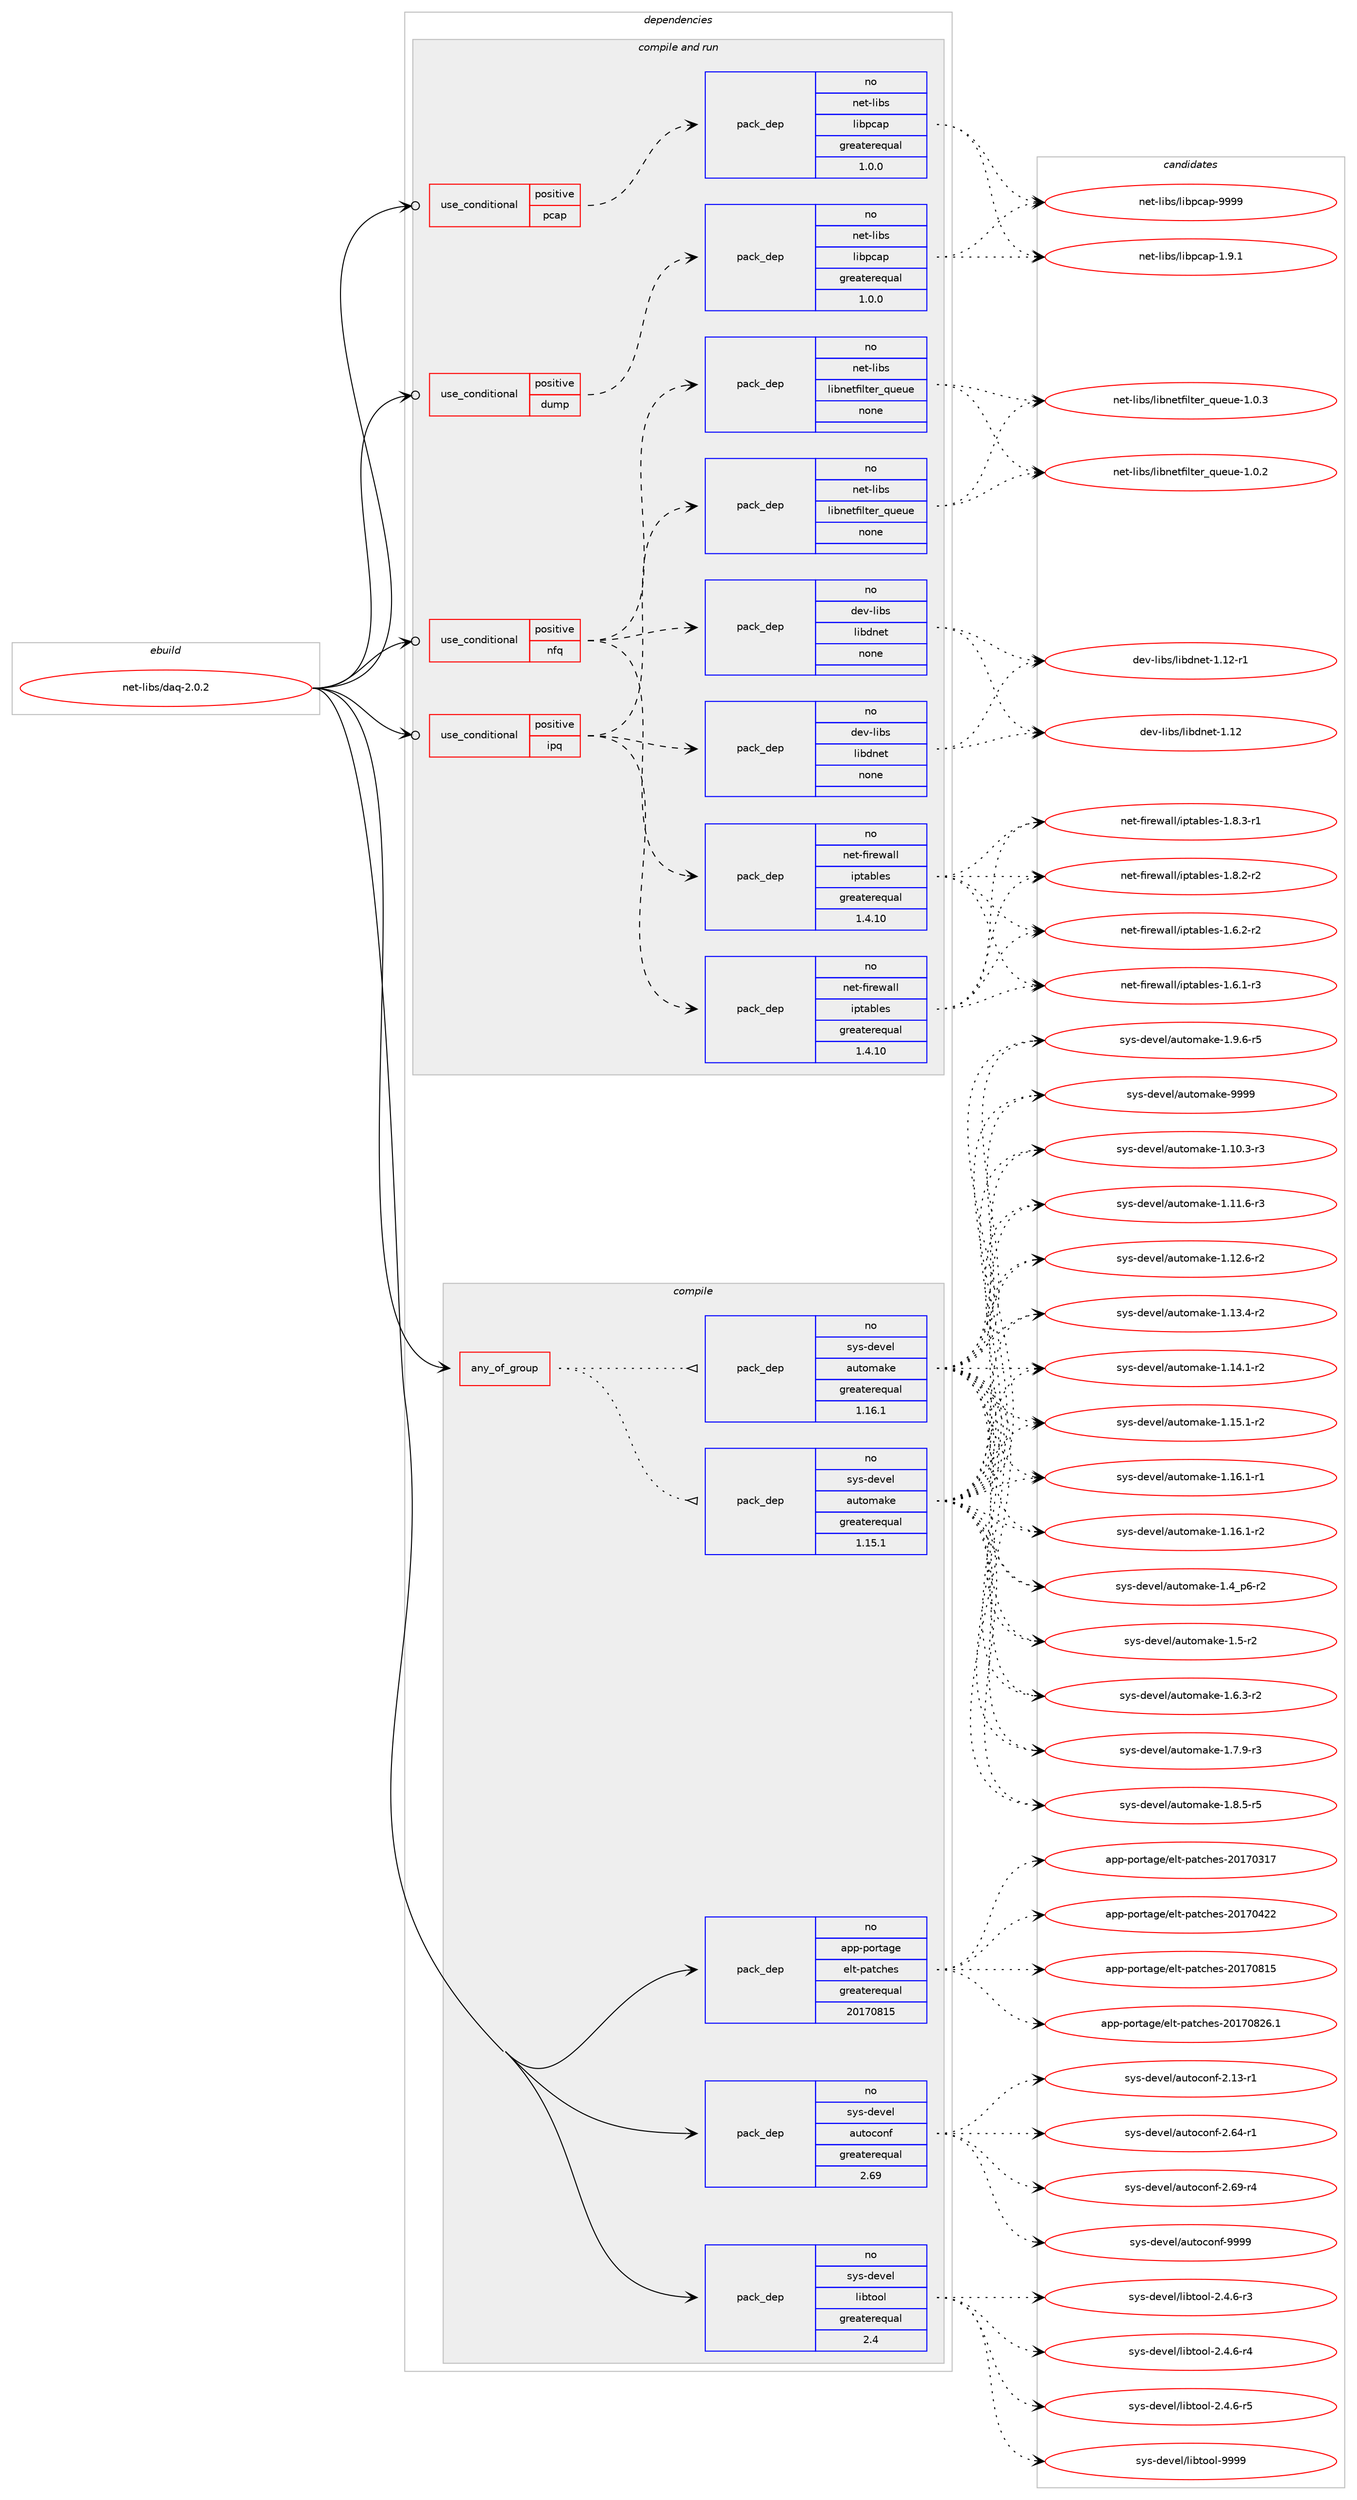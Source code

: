 digraph prolog {

# *************
# Graph options
# *************

newrank=true;
concentrate=true;
compound=true;
graph [rankdir=LR,fontname=Helvetica,fontsize=10,ranksep=1.5];#, ranksep=2.5, nodesep=0.2];
edge  [arrowhead=vee];
node  [fontname=Helvetica,fontsize=10];

# **********
# The ebuild
# **********

subgraph cluster_leftcol {
color=gray;
rank=same;
label=<<i>ebuild</i>>;
id [label="net-libs/daq-2.0.2", color=red, width=4, href="../net-libs/daq-2.0.2.svg"];
}

# ****************
# The dependencies
# ****************

subgraph cluster_midcol {
color=gray;
label=<<i>dependencies</i>>;
subgraph cluster_compile {
fillcolor="#eeeeee";
style=filled;
label=<<i>compile</i>>;
subgraph any13979 {
dependency825492 [label=<<TABLE BORDER="0" CELLBORDER="1" CELLSPACING="0" CELLPADDING="4"><TR><TD CELLPADDING="10">any_of_group</TD></TR></TABLE>>, shape=none, color=red];subgraph pack609822 {
dependency825493 [label=<<TABLE BORDER="0" CELLBORDER="1" CELLSPACING="0" CELLPADDING="4" WIDTH="220"><TR><TD ROWSPAN="6" CELLPADDING="30">pack_dep</TD></TR><TR><TD WIDTH="110">no</TD></TR><TR><TD>sys-devel</TD></TR><TR><TD>automake</TD></TR><TR><TD>greaterequal</TD></TR><TR><TD>1.16.1</TD></TR></TABLE>>, shape=none, color=blue];
}
dependency825492:e -> dependency825493:w [weight=20,style="dotted",arrowhead="oinv"];
subgraph pack609823 {
dependency825494 [label=<<TABLE BORDER="0" CELLBORDER="1" CELLSPACING="0" CELLPADDING="4" WIDTH="220"><TR><TD ROWSPAN="6" CELLPADDING="30">pack_dep</TD></TR><TR><TD WIDTH="110">no</TD></TR><TR><TD>sys-devel</TD></TR><TR><TD>automake</TD></TR><TR><TD>greaterequal</TD></TR><TR><TD>1.15.1</TD></TR></TABLE>>, shape=none, color=blue];
}
dependency825492:e -> dependency825494:w [weight=20,style="dotted",arrowhead="oinv"];
}
id:e -> dependency825492:w [weight=20,style="solid",arrowhead="vee"];
subgraph pack609824 {
dependency825495 [label=<<TABLE BORDER="0" CELLBORDER="1" CELLSPACING="0" CELLPADDING="4" WIDTH="220"><TR><TD ROWSPAN="6" CELLPADDING="30">pack_dep</TD></TR><TR><TD WIDTH="110">no</TD></TR><TR><TD>app-portage</TD></TR><TR><TD>elt-patches</TD></TR><TR><TD>greaterequal</TD></TR><TR><TD>20170815</TD></TR></TABLE>>, shape=none, color=blue];
}
id:e -> dependency825495:w [weight=20,style="solid",arrowhead="vee"];
subgraph pack609825 {
dependency825496 [label=<<TABLE BORDER="0" CELLBORDER="1" CELLSPACING="0" CELLPADDING="4" WIDTH="220"><TR><TD ROWSPAN="6" CELLPADDING="30">pack_dep</TD></TR><TR><TD WIDTH="110">no</TD></TR><TR><TD>sys-devel</TD></TR><TR><TD>autoconf</TD></TR><TR><TD>greaterequal</TD></TR><TR><TD>2.69</TD></TR></TABLE>>, shape=none, color=blue];
}
id:e -> dependency825496:w [weight=20,style="solid",arrowhead="vee"];
subgraph pack609826 {
dependency825497 [label=<<TABLE BORDER="0" CELLBORDER="1" CELLSPACING="0" CELLPADDING="4" WIDTH="220"><TR><TD ROWSPAN="6" CELLPADDING="30">pack_dep</TD></TR><TR><TD WIDTH="110">no</TD></TR><TR><TD>sys-devel</TD></TR><TR><TD>libtool</TD></TR><TR><TD>greaterequal</TD></TR><TR><TD>2.4</TD></TR></TABLE>>, shape=none, color=blue];
}
id:e -> dependency825497:w [weight=20,style="solid",arrowhead="vee"];
}
subgraph cluster_compileandrun {
fillcolor="#eeeeee";
style=filled;
label=<<i>compile and run</i>>;
subgraph cond201234 {
dependency825498 [label=<<TABLE BORDER="0" CELLBORDER="1" CELLSPACING="0" CELLPADDING="4"><TR><TD ROWSPAN="3" CELLPADDING="10">use_conditional</TD></TR><TR><TD>positive</TD></TR><TR><TD>dump</TD></TR></TABLE>>, shape=none, color=red];
subgraph pack609827 {
dependency825499 [label=<<TABLE BORDER="0" CELLBORDER="1" CELLSPACING="0" CELLPADDING="4" WIDTH="220"><TR><TD ROWSPAN="6" CELLPADDING="30">pack_dep</TD></TR><TR><TD WIDTH="110">no</TD></TR><TR><TD>net-libs</TD></TR><TR><TD>libpcap</TD></TR><TR><TD>greaterequal</TD></TR><TR><TD>1.0.0</TD></TR></TABLE>>, shape=none, color=blue];
}
dependency825498:e -> dependency825499:w [weight=20,style="dashed",arrowhead="vee"];
}
id:e -> dependency825498:w [weight=20,style="solid",arrowhead="odotvee"];
subgraph cond201235 {
dependency825500 [label=<<TABLE BORDER="0" CELLBORDER="1" CELLSPACING="0" CELLPADDING="4"><TR><TD ROWSPAN="3" CELLPADDING="10">use_conditional</TD></TR><TR><TD>positive</TD></TR><TR><TD>ipq</TD></TR></TABLE>>, shape=none, color=red];
subgraph pack609828 {
dependency825501 [label=<<TABLE BORDER="0" CELLBORDER="1" CELLSPACING="0" CELLPADDING="4" WIDTH="220"><TR><TD ROWSPAN="6" CELLPADDING="30">pack_dep</TD></TR><TR><TD WIDTH="110">no</TD></TR><TR><TD>net-firewall</TD></TR><TR><TD>iptables</TD></TR><TR><TD>greaterequal</TD></TR><TR><TD>1.4.10</TD></TR></TABLE>>, shape=none, color=blue];
}
dependency825500:e -> dependency825501:w [weight=20,style="dashed",arrowhead="vee"];
subgraph pack609829 {
dependency825502 [label=<<TABLE BORDER="0" CELLBORDER="1" CELLSPACING="0" CELLPADDING="4" WIDTH="220"><TR><TD ROWSPAN="6" CELLPADDING="30">pack_dep</TD></TR><TR><TD WIDTH="110">no</TD></TR><TR><TD>dev-libs</TD></TR><TR><TD>libdnet</TD></TR><TR><TD>none</TD></TR><TR><TD></TD></TR></TABLE>>, shape=none, color=blue];
}
dependency825500:e -> dependency825502:w [weight=20,style="dashed",arrowhead="vee"];
subgraph pack609830 {
dependency825503 [label=<<TABLE BORDER="0" CELLBORDER="1" CELLSPACING="0" CELLPADDING="4" WIDTH="220"><TR><TD ROWSPAN="6" CELLPADDING="30">pack_dep</TD></TR><TR><TD WIDTH="110">no</TD></TR><TR><TD>net-libs</TD></TR><TR><TD>libnetfilter_queue</TD></TR><TR><TD>none</TD></TR><TR><TD></TD></TR></TABLE>>, shape=none, color=blue];
}
dependency825500:e -> dependency825503:w [weight=20,style="dashed",arrowhead="vee"];
}
id:e -> dependency825500:w [weight=20,style="solid",arrowhead="odotvee"];
subgraph cond201236 {
dependency825504 [label=<<TABLE BORDER="0" CELLBORDER="1" CELLSPACING="0" CELLPADDING="4"><TR><TD ROWSPAN="3" CELLPADDING="10">use_conditional</TD></TR><TR><TD>positive</TD></TR><TR><TD>nfq</TD></TR></TABLE>>, shape=none, color=red];
subgraph pack609831 {
dependency825505 [label=<<TABLE BORDER="0" CELLBORDER="1" CELLSPACING="0" CELLPADDING="4" WIDTH="220"><TR><TD ROWSPAN="6" CELLPADDING="30">pack_dep</TD></TR><TR><TD WIDTH="110">no</TD></TR><TR><TD>net-firewall</TD></TR><TR><TD>iptables</TD></TR><TR><TD>greaterequal</TD></TR><TR><TD>1.4.10</TD></TR></TABLE>>, shape=none, color=blue];
}
dependency825504:e -> dependency825505:w [weight=20,style="dashed",arrowhead="vee"];
subgraph pack609832 {
dependency825506 [label=<<TABLE BORDER="0" CELLBORDER="1" CELLSPACING="0" CELLPADDING="4" WIDTH="220"><TR><TD ROWSPAN="6" CELLPADDING="30">pack_dep</TD></TR><TR><TD WIDTH="110">no</TD></TR><TR><TD>dev-libs</TD></TR><TR><TD>libdnet</TD></TR><TR><TD>none</TD></TR><TR><TD></TD></TR></TABLE>>, shape=none, color=blue];
}
dependency825504:e -> dependency825506:w [weight=20,style="dashed",arrowhead="vee"];
subgraph pack609833 {
dependency825507 [label=<<TABLE BORDER="0" CELLBORDER="1" CELLSPACING="0" CELLPADDING="4" WIDTH="220"><TR><TD ROWSPAN="6" CELLPADDING="30">pack_dep</TD></TR><TR><TD WIDTH="110">no</TD></TR><TR><TD>net-libs</TD></TR><TR><TD>libnetfilter_queue</TD></TR><TR><TD>none</TD></TR><TR><TD></TD></TR></TABLE>>, shape=none, color=blue];
}
dependency825504:e -> dependency825507:w [weight=20,style="dashed",arrowhead="vee"];
}
id:e -> dependency825504:w [weight=20,style="solid",arrowhead="odotvee"];
subgraph cond201237 {
dependency825508 [label=<<TABLE BORDER="0" CELLBORDER="1" CELLSPACING="0" CELLPADDING="4"><TR><TD ROWSPAN="3" CELLPADDING="10">use_conditional</TD></TR><TR><TD>positive</TD></TR><TR><TD>pcap</TD></TR></TABLE>>, shape=none, color=red];
subgraph pack609834 {
dependency825509 [label=<<TABLE BORDER="0" CELLBORDER="1" CELLSPACING="0" CELLPADDING="4" WIDTH="220"><TR><TD ROWSPAN="6" CELLPADDING="30">pack_dep</TD></TR><TR><TD WIDTH="110">no</TD></TR><TR><TD>net-libs</TD></TR><TR><TD>libpcap</TD></TR><TR><TD>greaterequal</TD></TR><TR><TD>1.0.0</TD></TR></TABLE>>, shape=none, color=blue];
}
dependency825508:e -> dependency825509:w [weight=20,style="dashed",arrowhead="vee"];
}
id:e -> dependency825508:w [weight=20,style="solid",arrowhead="odotvee"];
}
subgraph cluster_run {
fillcolor="#eeeeee";
style=filled;
label=<<i>run</i>>;
}
}

# **************
# The candidates
# **************

subgraph cluster_choices {
rank=same;
color=gray;
label=<<i>candidates</i>>;

subgraph choice609822 {
color=black;
nodesep=1;
choice11512111545100101118101108479711711611110997107101454946494846514511451 [label="sys-devel/automake-1.10.3-r3", color=red, width=4,href="../sys-devel/automake-1.10.3-r3.svg"];
choice11512111545100101118101108479711711611110997107101454946494946544511451 [label="sys-devel/automake-1.11.6-r3", color=red, width=4,href="../sys-devel/automake-1.11.6-r3.svg"];
choice11512111545100101118101108479711711611110997107101454946495046544511450 [label="sys-devel/automake-1.12.6-r2", color=red, width=4,href="../sys-devel/automake-1.12.6-r2.svg"];
choice11512111545100101118101108479711711611110997107101454946495146524511450 [label="sys-devel/automake-1.13.4-r2", color=red, width=4,href="../sys-devel/automake-1.13.4-r2.svg"];
choice11512111545100101118101108479711711611110997107101454946495246494511450 [label="sys-devel/automake-1.14.1-r2", color=red, width=4,href="../sys-devel/automake-1.14.1-r2.svg"];
choice11512111545100101118101108479711711611110997107101454946495346494511450 [label="sys-devel/automake-1.15.1-r2", color=red, width=4,href="../sys-devel/automake-1.15.1-r2.svg"];
choice11512111545100101118101108479711711611110997107101454946495446494511449 [label="sys-devel/automake-1.16.1-r1", color=red, width=4,href="../sys-devel/automake-1.16.1-r1.svg"];
choice11512111545100101118101108479711711611110997107101454946495446494511450 [label="sys-devel/automake-1.16.1-r2", color=red, width=4,href="../sys-devel/automake-1.16.1-r2.svg"];
choice115121115451001011181011084797117116111109971071014549465295112544511450 [label="sys-devel/automake-1.4_p6-r2", color=red, width=4,href="../sys-devel/automake-1.4_p6-r2.svg"];
choice11512111545100101118101108479711711611110997107101454946534511450 [label="sys-devel/automake-1.5-r2", color=red, width=4,href="../sys-devel/automake-1.5-r2.svg"];
choice115121115451001011181011084797117116111109971071014549465446514511450 [label="sys-devel/automake-1.6.3-r2", color=red, width=4,href="../sys-devel/automake-1.6.3-r2.svg"];
choice115121115451001011181011084797117116111109971071014549465546574511451 [label="sys-devel/automake-1.7.9-r3", color=red, width=4,href="../sys-devel/automake-1.7.9-r3.svg"];
choice115121115451001011181011084797117116111109971071014549465646534511453 [label="sys-devel/automake-1.8.5-r5", color=red, width=4,href="../sys-devel/automake-1.8.5-r5.svg"];
choice115121115451001011181011084797117116111109971071014549465746544511453 [label="sys-devel/automake-1.9.6-r5", color=red, width=4,href="../sys-devel/automake-1.9.6-r5.svg"];
choice115121115451001011181011084797117116111109971071014557575757 [label="sys-devel/automake-9999", color=red, width=4,href="../sys-devel/automake-9999.svg"];
dependency825493:e -> choice11512111545100101118101108479711711611110997107101454946494846514511451:w [style=dotted,weight="100"];
dependency825493:e -> choice11512111545100101118101108479711711611110997107101454946494946544511451:w [style=dotted,weight="100"];
dependency825493:e -> choice11512111545100101118101108479711711611110997107101454946495046544511450:w [style=dotted,weight="100"];
dependency825493:e -> choice11512111545100101118101108479711711611110997107101454946495146524511450:w [style=dotted,weight="100"];
dependency825493:e -> choice11512111545100101118101108479711711611110997107101454946495246494511450:w [style=dotted,weight="100"];
dependency825493:e -> choice11512111545100101118101108479711711611110997107101454946495346494511450:w [style=dotted,weight="100"];
dependency825493:e -> choice11512111545100101118101108479711711611110997107101454946495446494511449:w [style=dotted,weight="100"];
dependency825493:e -> choice11512111545100101118101108479711711611110997107101454946495446494511450:w [style=dotted,weight="100"];
dependency825493:e -> choice115121115451001011181011084797117116111109971071014549465295112544511450:w [style=dotted,weight="100"];
dependency825493:e -> choice11512111545100101118101108479711711611110997107101454946534511450:w [style=dotted,weight="100"];
dependency825493:e -> choice115121115451001011181011084797117116111109971071014549465446514511450:w [style=dotted,weight="100"];
dependency825493:e -> choice115121115451001011181011084797117116111109971071014549465546574511451:w [style=dotted,weight="100"];
dependency825493:e -> choice115121115451001011181011084797117116111109971071014549465646534511453:w [style=dotted,weight="100"];
dependency825493:e -> choice115121115451001011181011084797117116111109971071014549465746544511453:w [style=dotted,weight="100"];
dependency825493:e -> choice115121115451001011181011084797117116111109971071014557575757:w [style=dotted,weight="100"];
}
subgraph choice609823 {
color=black;
nodesep=1;
choice11512111545100101118101108479711711611110997107101454946494846514511451 [label="sys-devel/automake-1.10.3-r3", color=red, width=4,href="../sys-devel/automake-1.10.3-r3.svg"];
choice11512111545100101118101108479711711611110997107101454946494946544511451 [label="sys-devel/automake-1.11.6-r3", color=red, width=4,href="../sys-devel/automake-1.11.6-r3.svg"];
choice11512111545100101118101108479711711611110997107101454946495046544511450 [label="sys-devel/automake-1.12.6-r2", color=red, width=4,href="../sys-devel/automake-1.12.6-r2.svg"];
choice11512111545100101118101108479711711611110997107101454946495146524511450 [label="sys-devel/automake-1.13.4-r2", color=red, width=4,href="../sys-devel/automake-1.13.4-r2.svg"];
choice11512111545100101118101108479711711611110997107101454946495246494511450 [label="sys-devel/automake-1.14.1-r2", color=red, width=4,href="../sys-devel/automake-1.14.1-r2.svg"];
choice11512111545100101118101108479711711611110997107101454946495346494511450 [label="sys-devel/automake-1.15.1-r2", color=red, width=4,href="../sys-devel/automake-1.15.1-r2.svg"];
choice11512111545100101118101108479711711611110997107101454946495446494511449 [label="sys-devel/automake-1.16.1-r1", color=red, width=4,href="../sys-devel/automake-1.16.1-r1.svg"];
choice11512111545100101118101108479711711611110997107101454946495446494511450 [label="sys-devel/automake-1.16.1-r2", color=red, width=4,href="../sys-devel/automake-1.16.1-r2.svg"];
choice115121115451001011181011084797117116111109971071014549465295112544511450 [label="sys-devel/automake-1.4_p6-r2", color=red, width=4,href="../sys-devel/automake-1.4_p6-r2.svg"];
choice11512111545100101118101108479711711611110997107101454946534511450 [label="sys-devel/automake-1.5-r2", color=red, width=4,href="../sys-devel/automake-1.5-r2.svg"];
choice115121115451001011181011084797117116111109971071014549465446514511450 [label="sys-devel/automake-1.6.3-r2", color=red, width=4,href="../sys-devel/automake-1.6.3-r2.svg"];
choice115121115451001011181011084797117116111109971071014549465546574511451 [label="sys-devel/automake-1.7.9-r3", color=red, width=4,href="../sys-devel/automake-1.7.9-r3.svg"];
choice115121115451001011181011084797117116111109971071014549465646534511453 [label="sys-devel/automake-1.8.5-r5", color=red, width=4,href="../sys-devel/automake-1.8.5-r5.svg"];
choice115121115451001011181011084797117116111109971071014549465746544511453 [label="sys-devel/automake-1.9.6-r5", color=red, width=4,href="../sys-devel/automake-1.9.6-r5.svg"];
choice115121115451001011181011084797117116111109971071014557575757 [label="sys-devel/automake-9999", color=red, width=4,href="../sys-devel/automake-9999.svg"];
dependency825494:e -> choice11512111545100101118101108479711711611110997107101454946494846514511451:w [style=dotted,weight="100"];
dependency825494:e -> choice11512111545100101118101108479711711611110997107101454946494946544511451:w [style=dotted,weight="100"];
dependency825494:e -> choice11512111545100101118101108479711711611110997107101454946495046544511450:w [style=dotted,weight="100"];
dependency825494:e -> choice11512111545100101118101108479711711611110997107101454946495146524511450:w [style=dotted,weight="100"];
dependency825494:e -> choice11512111545100101118101108479711711611110997107101454946495246494511450:w [style=dotted,weight="100"];
dependency825494:e -> choice11512111545100101118101108479711711611110997107101454946495346494511450:w [style=dotted,weight="100"];
dependency825494:e -> choice11512111545100101118101108479711711611110997107101454946495446494511449:w [style=dotted,weight="100"];
dependency825494:e -> choice11512111545100101118101108479711711611110997107101454946495446494511450:w [style=dotted,weight="100"];
dependency825494:e -> choice115121115451001011181011084797117116111109971071014549465295112544511450:w [style=dotted,weight="100"];
dependency825494:e -> choice11512111545100101118101108479711711611110997107101454946534511450:w [style=dotted,weight="100"];
dependency825494:e -> choice115121115451001011181011084797117116111109971071014549465446514511450:w [style=dotted,weight="100"];
dependency825494:e -> choice115121115451001011181011084797117116111109971071014549465546574511451:w [style=dotted,weight="100"];
dependency825494:e -> choice115121115451001011181011084797117116111109971071014549465646534511453:w [style=dotted,weight="100"];
dependency825494:e -> choice115121115451001011181011084797117116111109971071014549465746544511453:w [style=dotted,weight="100"];
dependency825494:e -> choice115121115451001011181011084797117116111109971071014557575757:w [style=dotted,weight="100"];
}
subgraph choice609824 {
color=black;
nodesep=1;
choice97112112451121111141169710310147101108116451129711699104101115455048495548514955 [label="app-portage/elt-patches-20170317", color=red, width=4,href="../app-portage/elt-patches-20170317.svg"];
choice97112112451121111141169710310147101108116451129711699104101115455048495548525050 [label="app-portage/elt-patches-20170422", color=red, width=4,href="../app-portage/elt-patches-20170422.svg"];
choice97112112451121111141169710310147101108116451129711699104101115455048495548564953 [label="app-portage/elt-patches-20170815", color=red, width=4,href="../app-portage/elt-patches-20170815.svg"];
choice971121124511211111411697103101471011081164511297116991041011154550484955485650544649 [label="app-portage/elt-patches-20170826.1", color=red, width=4,href="../app-portage/elt-patches-20170826.1.svg"];
dependency825495:e -> choice97112112451121111141169710310147101108116451129711699104101115455048495548514955:w [style=dotted,weight="100"];
dependency825495:e -> choice97112112451121111141169710310147101108116451129711699104101115455048495548525050:w [style=dotted,weight="100"];
dependency825495:e -> choice97112112451121111141169710310147101108116451129711699104101115455048495548564953:w [style=dotted,weight="100"];
dependency825495:e -> choice971121124511211111411697103101471011081164511297116991041011154550484955485650544649:w [style=dotted,weight="100"];
}
subgraph choice609825 {
color=black;
nodesep=1;
choice1151211154510010111810110847971171161119911111010245504649514511449 [label="sys-devel/autoconf-2.13-r1", color=red, width=4,href="../sys-devel/autoconf-2.13-r1.svg"];
choice1151211154510010111810110847971171161119911111010245504654524511449 [label="sys-devel/autoconf-2.64-r1", color=red, width=4,href="../sys-devel/autoconf-2.64-r1.svg"];
choice1151211154510010111810110847971171161119911111010245504654574511452 [label="sys-devel/autoconf-2.69-r4", color=red, width=4,href="../sys-devel/autoconf-2.69-r4.svg"];
choice115121115451001011181011084797117116111991111101024557575757 [label="sys-devel/autoconf-9999", color=red, width=4,href="../sys-devel/autoconf-9999.svg"];
dependency825496:e -> choice1151211154510010111810110847971171161119911111010245504649514511449:w [style=dotted,weight="100"];
dependency825496:e -> choice1151211154510010111810110847971171161119911111010245504654524511449:w [style=dotted,weight="100"];
dependency825496:e -> choice1151211154510010111810110847971171161119911111010245504654574511452:w [style=dotted,weight="100"];
dependency825496:e -> choice115121115451001011181011084797117116111991111101024557575757:w [style=dotted,weight="100"];
}
subgraph choice609826 {
color=black;
nodesep=1;
choice1151211154510010111810110847108105981161111111084550465246544511451 [label="sys-devel/libtool-2.4.6-r3", color=red, width=4,href="../sys-devel/libtool-2.4.6-r3.svg"];
choice1151211154510010111810110847108105981161111111084550465246544511452 [label="sys-devel/libtool-2.4.6-r4", color=red, width=4,href="../sys-devel/libtool-2.4.6-r4.svg"];
choice1151211154510010111810110847108105981161111111084550465246544511453 [label="sys-devel/libtool-2.4.6-r5", color=red, width=4,href="../sys-devel/libtool-2.4.6-r5.svg"];
choice1151211154510010111810110847108105981161111111084557575757 [label="sys-devel/libtool-9999", color=red, width=4,href="../sys-devel/libtool-9999.svg"];
dependency825497:e -> choice1151211154510010111810110847108105981161111111084550465246544511451:w [style=dotted,weight="100"];
dependency825497:e -> choice1151211154510010111810110847108105981161111111084550465246544511452:w [style=dotted,weight="100"];
dependency825497:e -> choice1151211154510010111810110847108105981161111111084550465246544511453:w [style=dotted,weight="100"];
dependency825497:e -> choice1151211154510010111810110847108105981161111111084557575757:w [style=dotted,weight="100"];
}
subgraph choice609827 {
color=black;
nodesep=1;
choice110101116451081059811547108105981129997112454946574649 [label="net-libs/libpcap-1.9.1", color=red, width=4,href="../net-libs/libpcap-1.9.1.svg"];
choice1101011164510810598115471081059811299971124557575757 [label="net-libs/libpcap-9999", color=red, width=4,href="../net-libs/libpcap-9999.svg"];
dependency825499:e -> choice110101116451081059811547108105981129997112454946574649:w [style=dotted,weight="100"];
dependency825499:e -> choice1101011164510810598115471081059811299971124557575757:w [style=dotted,weight="100"];
}
subgraph choice609828 {
color=black;
nodesep=1;
choice11010111645102105114101119971081084710511211697981081011154549465446494511451 [label="net-firewall/iptables-1.6.1-r3", color=red, width=4,href="../net-firewall/iptables-1.6.1-r3.svg"];
choice11010111645102105114101119971081084710511211697981081011154549465446504511450 [label="net-firewall/iptables-1.6.2-r2", color=red, width=4,href="../net-firewall/iptables-1.6.2-r2.svg"];
choice11010111645102105114101119971081084710511211697981081011154549465646504511450 [label="net-firewall/iptables-1.8.2-r2", color=red, width=4,href="../net-firewall/iptables-1.8.2-r2.svg"];
choice11010111645102105114101119971081084710511211697981081011154549465646514511449 [label="net-firewall/iptables-1.8.3-r1", color=red, width=4,href="../net-firewall/iptables-1.8.3-r1.svg"];
dependency825501:e -> choice11010111645102105114101119971081084710511211697981081011154549465446494511451:w [style=dotted,weight="100"];
dependency825501:e -> choice11010111645102105114101119971081084710511211697981081011154549465446504511450:w [style=dotted,weight="100"];
dependency825501:e -> choice11010111645102105114101119971081084710511211697981081011154549465646504511450:w [style=dotted,weight="100"];
dependency825501:e -> choice11010111645102105114101119971081084710511211697981081011154549465646514511449:w [style=dotted,weight="100"];
}
subgraph choice609829 {
color=black;
nodesep=1;
choice100101118451081059811547108105981001101011164549464950 [label="dev-libs/libdnet-1.12", color=red, width=4,href="../dev-libs/libdnet-1.12.svg"];
choice1001011184510810598115471081059810011010111645494649504511449 [label="dev-libs/libdnet-1.12-r1", color=red, width=4,href="../dev-libs/libdnet-1.12-r1.svg"];
dependency825502:e -> choice100101118451081059811547108105981001101011164549464950:w [style=dotted,weight="100"];
dependency825502:e -> choice1001011184510810598115471081059810011010111645494649504511449:w [style=dotted,weight="100"];
}
subgraph choice609830 {
color=black;
nodesep=1;
choice1101011164510810598115471081059811010111610210510811610111495113117101117101454946484650 [label="net-libs/libnetfilter_queue-1.0.2", color=red, width=4,href="../net-libs/libnetfilter_queue-1.0.2.svg"];
choice1101011164510810598115471081059811010111610210510811610111495113117101117101454946484651 [label="net-libs/libnetfilter_queue-1.0.3", color=red, width=4,href="../net-libs/libnetfilter_queue-1.0.3.svg"];
dependency825503:e -> choice1101011164510810598115471081059811010111610210510811610111495113117101117101454946484650:w [style=dotted,weight="100"];
dependency825503:e -> choice1101011164510810598115471081059811010111610210510811610111495113117101117101454946484651:w [style=dotted,weight="100"];
}
subgraph choice609831 {
color=black;
nodesep=1;
choice11010111645102105114101119971081084710511211697981081011154549465446494511451 [label="net-firewall/iptables-1.6.1-r3", color=red, width=4,href="../net-firewall/iptables-1.6.1-r3.svg"];
choice11010111645102105114101119971081084710511211697981081011154549465446504511450 [label="net-firewall/iptables-1.6.2-r2", color=red, width=4,href="../net-firewall/iptables-1.6.2-r2.svg"];
choice11010111645102105114101119971081084710511211697981081011154549465646504511450 [label="net-firewall/iptables-1.8.2-r2", color=red, width=4,href="../net-firewall/iptables-1.8.2-r2.svg"];
choice11010111645102105114101119971081084710511211697981081011154549465646514511449 [label="net-firewall/iptables-1.8.3-r1", color=red, width=4,href="../net-firewall/iptables-1.8.3-r1.svg"];
dependency825505:e -> choice11010111645102105114101119971081084710511211697981081011154549465446494511451:w [style=dotted,weight="100"];
dependency825505:e -> choice11010111645102105114101119971081084710511211697981081011154549465446504511450:w [style=dotted,weight="100"];
dependency825505:e -> choice11010111645102105114101119971081084710511211697981081011154549465646504511450:w [style=dotted,weight="100"];
dependency825505:e -> choice11010111645102105114101119971081084710511211697981081011154549465646514511449:w [style=dotted,weight="100"];
}
subgraph choice609832 {
color=black;
nodesep=1;
choice100101118451081059811547108105981001101011164549464950 [label="dev-libs/libdnet-1.12", color=red, width=4,href="../dev-libs/libdnet-1.12.svg"];
choice1001011184510810598115471081059810011010111645494649504511449 [label="dev-libs/libdnet-1.12-r1", color=red, width=4,href="../dev-libs/libdnet-1.12-r1.svg"];
dependency825506:e -> choice100101118451081059811547108105981001101011164549464950:w [style=dotted,weight="100"];
dependency825506:e -> choice1001011184510810598115471081059810011010111645494649504511449:w [style=dotted,weight="100"];
}
subgraph choice609833 {
color=black;
nodesep=1;
choice1101011164510810598115471081059811010111610210510811610111495113117101117101454946484650 [label="net-libs/libnetfilter_queue-1.0.2", color=red, width=4,href="../net-libs/libnetfilter_queue-1.0.2.svg"];
choice1101011164510810598115471081059811010111610210510811610111495113117101117101454946484651 [label="net-libs/libnetfilter_queue-1.0.3", color=red, width=4,href="../net-libs/libnetfilter_queue-1.0.3.svg"];
dependency825507:e -> choice1101011164510810598115471081059811010111610210510811610111495113117101117101454946484650:w [style=dotted,weight="100"];
dependency825507:e -> choice1101011164510810598115471081059811010111610210510811610111495113117101117101454946484651:w [style=dotted,weight="100"];
}
subgraph choice609834 {
color=black;
nodesep=1;
choice110101116451081059811547108105981129997112454946574649 [label="net-libs/libpcap-1.9.1", color=red, width=4,href="../net-libs/libpcap-1.9.1.svg"];
choice1101011164510810598115471081059811299971124557575757 [label="net-libs/libpcap-9999", color=red, width=4,href="../net-libs/libpcap-9999.svg"];
dependency825509:e -> choice110101116451081059811547108105981129997112454946574649:w [style=dotted,weight="100"];
dependency825509:e -> choice1101011164510810598115471081059811299971124557575757:w [style=dotted,weight="100"];
}
}

}

